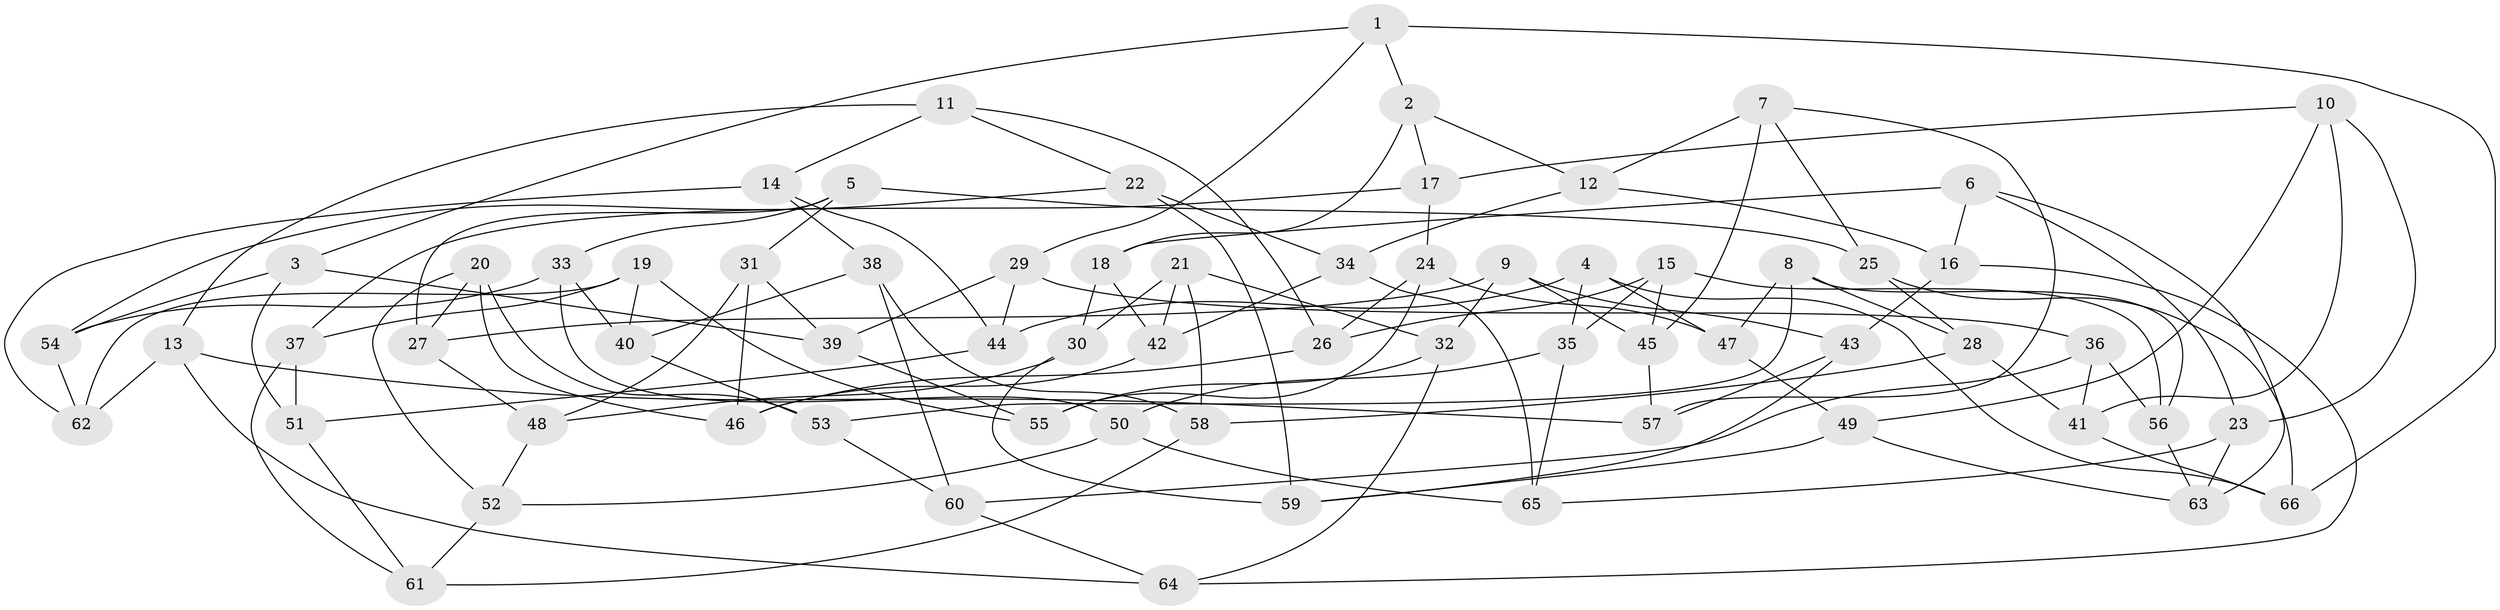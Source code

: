 // Generated by graph-tools (version 1.1) at 2025/03/03/09/25 03:03:07]
// undirected, 66 vertices, 132 edges
graph export_dot {
graph [start="1"]
  node [color=gray90,style=filled];
  1;
  2;
  3;
  4;
  5;
  6;
  7;
  8;
  9;
  10;
  11;
  12;
  13;
  14;
  15;
  16;
  17;
  18;
  19;
  20;
  21;
  22;
  23;
  24;
  25;
  26;
  27;
  28;
  29;
  30;
  31;
  32;
  33;
  34;
  35;
  36;
  37;
  38;
  39;
  40;
  41;
  42;
  43;
  44;
  45;
  46;
  47;
  48;
  49;
  50;
  51;
  52;
  53;
  54;
  55;
  56;
  57;
  58;
  59;
  60;
  61;
  62;
  63;
  64;
  65;
  66;
  1 -- 66;
  1 -- 3;
  1 -- 2;
  1 -- 29;
  2 -- 12;
  2 -- 18;
  2 -- 17;
  3 -- 54;
  3 -- 39;
  3 -- 51;
  4 -- 44;
  4 -- 47;
  4 -- 35;
  4 -- 66;
  5 -- 25;
  5 -- 31;
  5 -- 33;
  5 -- 27;
  6 -- 63;
  6 -- 18;
  6 -- 16;
  6 -- 23;
  7 -- 57;
  7 -- 12;
  7 -- 45;
  7 -- 25;
  8 -- 56;
  8 -- 28;
  8 -- 47;
  8 -- 53;
  9 -- 32;
  9 -- 43;
  9 -- 27;
  9 -- 45;
  10 -- 17;
  10 -- 49;
  10 -- 41;
  10 -- 23;
  11 -- 13;
  11 -- 14;
  11 -- 22;
  11 -- 26;
  12 -- 16;
  12 -- 34;
  13 -- 62;
  13 -- 57;
  13 -- 64;
  14 -- 44;
  14 -- 38;
  14 -- 62;
  15 -- 26;
  15 -- 56;
  15 -- 35;
  15 -- 45;
  16 -- 64;
  16 -- 43;
  17 -- 37;
  17 -- 24;
  18 -- 42;
  18 -- 30;
  19 -- 37;
  19 -- 40;
  19 -- 55;
  19 -- 62;
  20 -- 52;
  20 -- 46;
  20 -- 27;
  20 -- 53;
  21 -- 42;
  21 -- 30;
  21 -- 58;
  21 -- 32;
  22 -- 54;
  22 -- 59;
  22 -- 34;
  23 -- 65;
  23 -- 63;
  24 -- 26;
  24 -- 47;
  24 -- 55;
  25 -- 66;
  25 -- 28;
  26 -- 46;
  27 -- 48;
  28 -- 58;
  28 -- 41;
  29 -- 44;
  29 -- 39;
  29 -- 36;
  30 -- 59;
  30 -- 48;
  31 -- 48;
  31 -- 39;
  31 -- 46;
  32 -- 55;
  32 -- 64;
  33 -- 40;
  33 -- 54;
  33 -- 50;
  34 -- 65;
  34 -- 42;
  35 -- 50;
  35 -- 65;
  36 -- 56;
  36 -- 60;
  36 -- 41;
  37 -- 51;
  37 -- 61;
  38 -- 40;
  38 -- 58;
  38 -- 60;
  39 -- 55;
  40 -- 53;
  41 -- 66;
  42 -- 46;
  43 -- 57;
  43 -- 59;
  44 -- 51;
  45 -- 57;
  47 -- 49;
  48 -- 52;
  49 -- 63;
  49 -- 59;
  50 -- 52;
  50 -- 65;
  51 -- 61;
  52 -- 61;
  53 -- 60;
  54 -- 62;
  56 -- 63;
  58 -- 61;
  60 -- 64;
}
